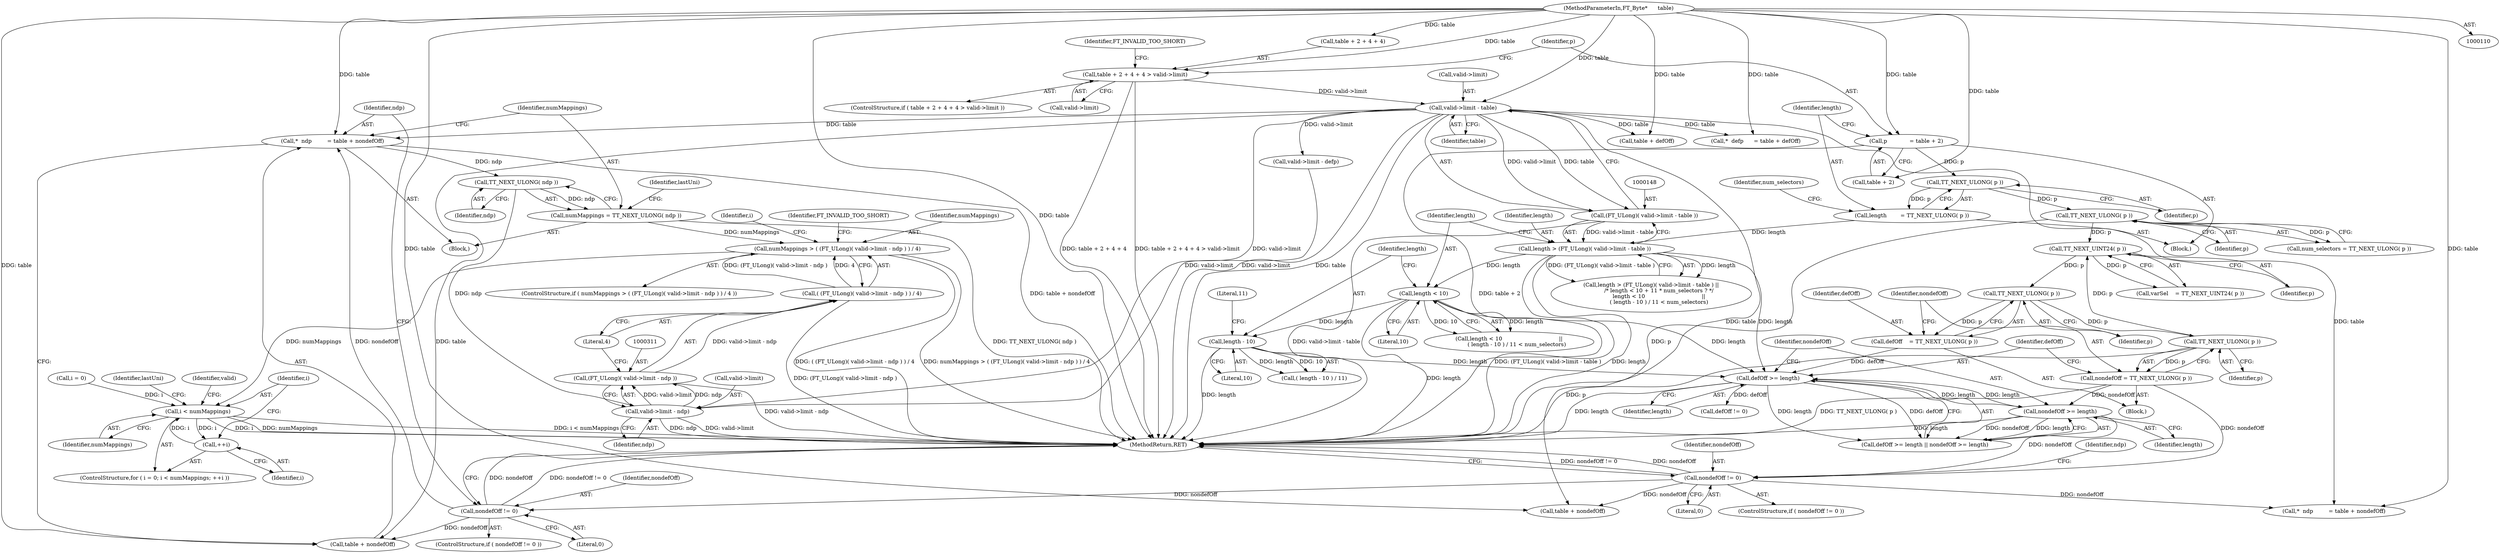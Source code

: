 digraph "0_savannah_57cbb8c148999ba8f14ed53435fc071ac9953afd@integer" {
"1000291" [label="(Call,*  ndp         = table + nondefOff)"];
"1000111" [label="(MethodParameterIn,FT_Byte*      table)"];
"1000149" [label="(Call,valid->limit - table)"];
"1000118" [label="(Call,table + 2 + 4 + 4 > valid->limit)"];
"1000286" [label="(Call,nondefOff != 0)"];
"1000270" [label="(Call,nondefOff != 0)"];
"1000193" [label="(Call,nondefOff = TT_NEXT_ULONG( p ))"];
"1000195" [label="(Call,TT_NEXT_ULONG( p ))"];
"1000190" [label="(Call,TT_NEXT_ULONG( p ))"];
"1000185" [label="(Call,TT_NEXT_UINT24( p ))"];
"1000141" [label="(Call,TT_NEXT_ULONG( p ))"];
"1000137" [label="(Call,TT_NEXT_ULONG( p ))"];
"1000130" [label="(Call,p             = table + 2)"];
"1000202" [label="(Call,nondefOff >= length)"];
"1000199" [label="(Call,defOff >= length)"];
"1000188" [label="(Call,defOff    = TT_NEXT_ULONG( p ))"];
"1000155" [label="(Call,length < 10)"];
"1000145" [label="(Call,length > (FT_ULong)( valid->limit - table ))"];
"1000135" [label="(Call,length        = TT_NEXT_ULONG( p ))"];
"1000147" [label="(Call,(FT_ULong)( valid->limit - table ))"];
"1000160" [label="(Call,length - 10)"];
"1000299" [label="(Call,TT_NEXT_ULONG( ndp ))"];
"1000297" [label="(Call,numMappings = TT_NEXT_ULONG( ndp ))"];
"1000307" [label="(Call,numMappings > ( (FT_ULong)( valid->limit - ndp ) ) / 4)"];
"1000323" [label="(Call,i < numMappings)"];
"1000326" [label="(Call,++i)"];
"1000312" [label="(Call,valid->limit - ndp)"];
"1000310" [label="(Call,(FT_ULong)( valid->limit - ndp ))"];
"1000309" [label="(Call,( (FT_ULong)( valid->limit - ndp ) ) / 4)"];
"1000129" [label="(Identifier,FT_INVALID_TOO_SHORT)"];
"1000119" [label="(Call,table + 2 + 4 + 4)"];
"1000243" [label="(Call,valid->limit - defp)"];
"1000293" [label="(Call,table + nondefOff)"];
"1000202" [label="(Call,nondefOff >= length)"];
"1000325" [label="(Identifier,numMappings)"];
"1000160" [label="(Call,length - 10)"];
"1000298" [label="(Identifier,numMappings)"];
"1000132" [label="(Call,table + 2)"];
"1000224" [label="(Call,table + defOff)"];
"1000201" [label="(Identifier,length)"];
"1000324" [label="(Identifier,i)"];
"1000155" [label="(Call,length < 10)"];
"1000289" [label="(Block,)"];
"1000270" [label="(Call,nondefOff != 0)"];
"1000126" [label="(Call,valid->limit)"];
"1000272" [label="(Literal,0)"];
"1000138" [label="(Identifier,p)"];
"1000285" [label="(ControlStructure,if ( nondefOff != 0 ))"];
"1000195" [label="(Call,TT_NEXT_ULONG( p ))"];
"1000154" [label="(Call,length < 10                                 ||\n         ( length - 10 ) / 11 < num_selectors)"];
"1000306" [label="(ControlStructure,if ( numMappings > ( (FT_ULong)( valid->limit - ndp ) ) / 4 ))"];
"1000193" [label="(Call,nondefOff = TT_NEXT_ULONG( p ))"];
"1000142" [label="(Identifier,p)"];
"1000291" [label="(Call,*  ndp         = table + nondefOff)"];
"1000269" [label="(ControlStructure,if ( nondefOff != 0 ))"];
"1000118" [label="(Call,table + 2 + 4 + 4 > valid->limit)"];
"1000297" [label="(Call,numMappings = TT_NEXT_ULONG( ndp ))"];
"1000149" [label="(Call,valid->limit - table)"];
"1000317" [label="(Literal,4)"];
"1000345" [label="(MethodReturn,RET)"];
"1000288" [label="(Literal,0)"];
"1000312" [label="(Call,valid->limit - ndp)"];
"1000276" [label="(Identifier,ndp)"];
"1000186" [label="(Identifier,p)"];
"1000287" [label="(Identifier,nondefOff)"];
"1000136" [label="(Identifier,length)"];
"1000299" [label="(Call,TT_NEXT_ULONG( ndp ))"];
"1000275" [label="(Call,*  ndp         = table + nondefOff)"];
"1000318" [label="(Identifier,FT_INVALID_TOO_SHORT)"];
"1000194" [label="(Identifier,nondefOff)"];
"1000217" [label="(Call,defOff != 0)"];
"1000183" [label="(Call,varSel    = TT_NEXT_UINT24( p ))"];
"1000130" [label="(Call,p             = table + 2)"];
"1000111" [label="(MethodParameterIn,FT_Byte*      table)"];
"1000271" [label="(Identifier,nondefOff)"];
"1000113" [label="(Block,)"];
"1000310" [label="(Call,(FT_ULong)( valid->limit - ndp ))"];
"1000323" [label="(Call,i < numMappings)"];
"1000286" [label="(Call,nondefOff != 0)"];
"1000300" [label="(Identifier,ndp)"];
"1000320" [label="(Call,i = 0)"];
"1000307" [label="(Call,numMappings > ( (FT_ULong)( valid->limit - ndp ) ) / 4)"];
"1000159" [label="(Call,( length - 10 ) / 11)"];
"1000162" [label="(Literal,10)"];
"1000156" [label="(Identifier,length)"];
"1000326" [label="(Call,++i)"];
"1000144" [label="(Call,length > (FT_ULong)( valid->limit - table ) ||\n         /* length < 10 + 11 * num_selectors ? */\n         length < 10                                 ||\n         ( length - 10 ) / 11 < num_selectors)"];
"1000189" [label="(Identifier,defOff)"];
"1000313" [label="(Call,valid->limit)"];
"1000292" [label="(Identifier,ndp)"];
"1000147" [label="(Call,(FT_ULong)( valid->limit - table ))"];
"1000117" [label="(ControlStructure,if ( table + 2 + 4 + 4 > valid->limit ))"];
"1000141" [label="(Call,TT_NEXT_ULONG( p ))"];
"1000150" [label="(Call,valid->limit)"];
"1000308" [label="(Identifier,numMappings)"];
"1000222" [label="(Call,*  defp      = table + defOff)"];
"1000191" [label="(Identifier,p)"];
"1000190" [label="(Call,TT_NEXT_ULONG( p ))"];
"1000319" [label="(ControlStructure,for ( i = 0; i < numMappings; ++i ))"];
"1000327" [label="(Identifier,i)"];
"1000204" [label="(Identifier,length)"];
"1000137" [label="(Call,TT_NEXT_ULONG( p ))"];
"1000140" [label="(Identifier,num_selectors)"];
"1000153" [label="(Identifier,table)"];
"1000316" [label="(Identifier,ndp)"];
"1000145" [label="(Call,length > (FT_ULong)( valid->limit - table ))"];
"1000199" [label="(Call,defOff >= length)"];
"1000139" [label="(Call,num_selectors = TT_NEXT_ULONG( p ))"];
"1000321" [label="(Identifier,i)"];
"1000200" [label="(Identifier,defOff)"];
"1000161" [label="(Identifier,length)"];
"1000163" [label="(Literal,11)"];
"1000203" [label="(Identifier,nondefOff)"];
"1000157" [label="(Literal,10)"];
"1000185" [label="(Call,TT_NEXT_UINT24( p ))"];
"1000181" [label="(Block,)"];
"1000135" [label="(Call,length        = TT_NEXT_ULONG( p ))"];
"1000198" [label="(Call,defOff >= length || nondefOff >= length)"];
"1000304" [label="(Identifier,lastUni)"];
"1000188" [label="(Call,defOff    = TT_NEXT_ULONG( p ))"];
"1000196" [label="(Identifier,p)"];
"1000329" [label="(Identifier,lastUni)"];
"1000131" [label="(Identifier,p)"];
"1000146" [label="(Identifier,length)"];
"1000337" [label="(Identifier,valid)"];
"1000277" [label="(Call,table + nondefOff)"];
"1000309" [label="(Call,( (FT_ULong)( valid->limit - ndp ) ) / 4)"];
"1000291" -> "1000289"  [label="AST: "];
"1000291" -> "1000293"  [label="CFG: "];
"1000292" -> "1000291"  [label="AST: "];
"1000293" -> "1000291"  [label="AST: "];
"1000298" -> "1000291"  [label="CFG: "];
"1000291" -> "1000345"  [label="DDG: table + nondefOff"];
"1000111" -> "1000291"  [label="DDG: table"];
"1000149" -> "1000291"  [label="DDG: table"];
"1000286" -> "1000291"  [label="DDG: nondefOff"];
"1000291" -> "1000299"  [label="DDG: ndp"];
"1000111" -> "1000110"  [label="AST: "];
"1000111" -> "1000345"  [label="DDG: table"];
"1000111" -> "1000118"  [label="DDG: table"];
"1000111" -> "1000119"  [label="DDG: table"];
"1000111" -> "1000130"  [label="DDG: table"];
"1000111" -> "1000132"  [label="DDG: table"];
"1000111" -> "1000149"  [label="DDG: table"];
"1000111" -> "1000222"  [label="DDG: table"];
"1000111" -> "1000224"  [label="DDG: table"];
"1000111" -> "1000275"  [label="DDG: table"];
"1000111" -> "1000277"  [label="DDG: table"];
"1000111" -> "1000293"  [label="DDG: table"];
"1000149" -> "1000147"  [label="AST: "];
"1000149" -> "1000153"  [label="CFG: "];
"1000150" -> "1000149"  [label="AST: "];
"1000153" -> "1000149"  [label="AST: "];
"1000147" -> "1000149"  [label="CFG: "];
"1000149" -> "1000345"  [label="DDG: table"];
"1000149" -> "1000345"  [label="DDG: valid->limit"];
"1000149" -> "1000147"  [label="DDG: valid->limit"];
"1000149" -> "1000147"  [label="DDG: table"];
"1000118" -> "1000149"  [label="DDG: valid->limit"];
"1000149" -> "1000222"  [label="DDG: table"];
"1000149" -> "1000224"  [label="DDG: table"];
"1000149" -> "1000243"  [label="DDG: valid->limit"];
"1000149" -> "1000275"  [label="DDG: table"];
"1000149" -> "1000277"  [label="DDG: table"];
"1000149" -> "1000293"  [label="DDG: table"];
"1000149" -> "1000312"  [label="DDG: valid->limit"];
"1000118" -> "1000117"  [label="AST: "];
"1000118" -> "1000126"  [label="CFG: "];
"1000119" -> "1000118"  [label="AST: "];
"1000126" -> "1000118"  [label="AST: "];
"1000129" -> "1000118"  [label="CFG: "];
"1000131" -> "1000118"  [label="CFG: "];
"1000118" -> "1000345"  [label="DDG: table + 2 + 4 + 4 > valid->limit"];
"1000118" -> "1000345"  [label="DDG: table + 2 + 4 + 4"];
"1000286" -> "1000285"  [label="AST: "];
"1000286" -> "1000288"  [label="CFG: "];
"1000287" -> "1000286"  [label="AST: "];
"1000288" -> "1000286"  [label="AST: "];
"1000292" -> "1000286"  [label="CFG: "];
"1000345" -> "1000286"  [label="CFG: "];
"1000286" -> "1000345"  [label="DDG: nondefOff != 0"];
"1000286" -> "1000345"  [label="DDG: nondefOff"];
"1000270" -> "1000286"  [label="DDG: nondefOff"];
"1000286" -> "1000293"  [label="DDG: nondefOff"];
"1000270" -> "1000269"  [label="AST: "];
"1000270" -> "1000272"  [label="CFG: "];
"1000271" -> "1000270"  [label="AST: "];
"1000272" -> "1000270"  [label="AST: "];
"1000276" -> "1000270"  [label="CFG: "];
"1000345" -> "1000270"  [label="CFG: "];
"1000270" -> "1000345"  [label="DDG: nondefOff != 0"];
"1000270" -> "1000345"  [label="DDG: nondefOff"];
"1000193" -> "1000270"  [label="DDG: nondefOff"];
"1000202" -> "1000270"  [label="DDG: nondefOff"];
"1000270" -> "1000275"  [label="DDG: nondefOff"];
"1000270" -> "1000277"  [label="DDG: nondefOff"];
"1000193" -> "1000181"  [label="AST: "];
"1000193" -> "1000195"  [label="CFG: "];
"1000194" -> "1000193"  [label="AST: "];
"1000195" -> "1000193"  [label="AST: "];
"1000200" -> "1000193"  [label="CFG: "];
"1000193" -> "1000345"  [label="DDG: TT_NEXT_ULONG( p )"];
"1000195" -> "1000193"  [label="DDG: p"];
"1000193" -> "1000202"  [label="DDG: nondefOff"];
"1000195" -> "1000196"  [label="CFG: "];
"1000196" -> "1000195"  [label="AST: "];
"1000195" -> "1000345"  [label="DDG: p"];
"1000195" -> "1000185"  [label="DDG: p"];
"1000190" -> "1000195"  [label="DDG: p"];
"1000190" -> "1000188"  [label="AST: "];
"1000190" -> "1000191"  [label="CFG: "];
"1000191" -> "1000190"  [label="AST: "];
"1000188" -> "1000190"  [label="CFG: "];
"1000190" -> "1000188"  [label="DDG: p"];
"1000185" -> "1000190"  [label="DDG: p"];
"1000185" -> "1000183"  [label="AST: "];
"1000185" -> "1000186"  [label="CFG: "];
"1000186" -> "1000185"  [label="AST: "];
"1000183" -> "1000185"  [label="CFG: "];
"1000185" -> "1000183"  [label="DDG: p"];
"1000141" -> "1000185"  [label="DDG: p"];
"1000141" -> "1000139"  [label="AST: "];
"1000141" -> "1000142"  [label="CFG: "];
"1000142" -> "1000141"  [label="AST: "];
"1000139" -> "1000141"  [label="CFG: "];
"1000141" -> "1000345"  [label="DDG: p"];
"1000141" -> "1000139"  [label="DDG: p"];
"1000137" -> "1000141"  [label="DDG: p"];
"1000137" -> "1000135"  [label="AST: "];
"1000137" -> "1000138"  [label="CFG: "];
"1000138" -> "1000137"  [label="AST: "];
"1000135" -> "1000137"  [label="CFG: "];
"1000137" -> "1000135"  [label="DDG: p"];
"1000130" -> "1000137"  [label="DDG: p"];
"1000130" -> "1000113"  [label="AST: "];
"1000130" -> "1000132"  [label="CFG: "];
"1000131" -> "1000130"  [label="AST: "];
"1000132" -> "1000130"  [label="AST: "];
"1000136" -> "1000130"  [label="CFG: "];
"1000130" -> "1000345"  [label="DDG: table + 2"];
"1000202" -> "1000198"  [label="AST: "];
"1000202" -> "1000204"  [label="CFG: "];
"1000203" -> "1000202"  [label="AST: "];
"1000204" -> "1000202"  [label="AST: "];
"1000198" -> "1000202"  [label="CFG: "];
"1000202" -> "1000345"  [label="DDG: length"];
"1000202" -> "1000199"  [label="DDG: length"];
"1000202" -> "1000198"  [label="DDG: nondefOff"];
"1000202" -> "1000198"  [label="DDG: length"];
"1000199" -> "1000202"  [label="DDG: length"];
"1000199" -> "1000198"  [label="AST: "];
"1000199" -> "1000201"  [label="CFG: "];
"1000200" -> "1000199"  [label="AST: "];
"1000201" -> "1000199"  [label="AST: "];
"1000203" -> "1000199"  [label="CFG: "];
"1000198" -> "1000199"  [label="CFG: "];
"1000199" -> "1000345"  [label="DDG: length"];
"1000199" -> "1000198"  [label="DDG: defOff"];
"1000199" -> "1000198"  [label="DDG: length"];
"1000188" -> "1000199"  [label="DDG: defOff"];
"1000155" -> "1000199"  [label="DDG: length"];
"1000145" -> "1000199"  [label="DDG: length"];
"1000160" -> "1000199"  [label="DDG: length"];
"1000199" -> "1000217"  [label="DDG: defOff"];
"1000188" -> "1000181"  [label="AST: "];
"1000189" -> "1000188"  [label="AST: "];
"1000194" -> "1000188"  [label="CFG: "];
"1000155" -> "1000154"  [label="AST: "];
"1000155" -> "1000157"  [label="CFG: "];
"1000156" -> "1000155"  [label="AST: "];
"1000157" -> "1000155"  [label="AST: "];
"1000161" -> "1000155"  [label="CFG: "];
"1000154" -> "1000155"  [label="CFG: "];
"1000155" -> "1000345"  [label="DDG: length"];
"1000155" -> "1000154"  [label="DDG: length"];
"1000155" -> "1000154"  [label="DDG: 10"];
"1000145" -> "1000155"  [label="DDG: length"];
"1000155" -> "1000160"  [label="DDG: length"];
"1000145" -> "1000144"  [label="AST: "];
"1000145" -> "1000147"  [label="CFG: "];
"1000146" -> "1000145"  [label="AST: "];
"1000147" -> "1000145"  [label="AST: "];
"1000156" -> "1000145"  [label="CFG: "];
"1000144" -> "1000145"  [label="CFG: "];
"1000145" -> "1000345"  [label="DDG: length"];
"1000145" -> "1000345"  [label="DDG: (FT_ULong)( valid->limit - table )"];
"1000145" -> "1000144"  [label="DDG: length"];
"1000145" -> "1000144"  [label="DDG: (FT_ULong)( valid->limit - table )"];
"1000135" -> "1000145"  [label="DDG: length"];
"1000147" -> "1000145"  [label="DDG: valid->limit - table"];
"1000135" -> "1000113"  [label="AST: "];
"1000136" -> "1000135"  [label="AST: "];
"1000140" -> "1000135"  [label="CFG: "];
"1000148" -> "1000147"  [label="AST: "];
"1000147" -> "1000345"  [label="DDG: valid->limit - table"];
"1000160" -> "1000159"  [label="AST: "];
"1000160" -> "1000162"  [label="CFG: "];
"1000161" -> "1000160"  [label="AST: "];
"1000162" -> "1000160"  [label="AST: "];
"1000163" -> "1000160"  [label="CFG: "];
"1000160" -> "1000345"  [label="DDG: length"];
"1000160" -> "1000159"  [label="DDG: length"];
"1000160" -> "1000159"  [label="DDG: 10"];
"1000299" -> "1000297"  [label="AST: "];
"1000299" -> "1000300"  [label="CFG: "];
"1000300" -> "1000299"  [label="AST: "];
"1000297" -> "1000299"  [label="CFG: "];
"1000299" -> "1000297"  [label="DDG: ndp"];
"1000299" -> "1000312"  [label="DDG: ndp"];
"1000297" -> "1000289"  [label="AST: "];
"1000298" -> "1000297"  [label="AST: "];
"1000304" -> "1000297"  [label="CFG: "];
"1000297" -> "1000345"  [label="DDG: TT_NEXT_ULONG( ndp )"];
"1000297" -> "1000307"  [label="DDG: numMappings"];
"1000307" -> "1000306"  [label="AST: "];
"1000307" -> "1000309"  [label="CFG: "];
"1000308" -> "1000307"  [label="AST: "];
"1000309" -> "1000307"  [label="AST: "];
"1000318" -> "1000307"  [label="CFG: "];
"1000321" -> "1000307"  [label="CFG: "];
"1000307" -> "1000345"  [label="DDG: ( (FT_ULong)( valid->limit - ndp ) ) / 4"];
"1000307" -> "1000345"  [label="DDG: numMappings > ( (FT_ULong)( valid->limit - ndp ) ) / 4"];
"1000309" -> "1000307"  [label="DDG: (FT_ULong)( valid->limit - ndp )"];
"1000309" -> "1000307"  [label="DDG: 4"];
"1000307" -> "1000323"  [label="DDG: numMappings"];
"1000323" -> "1000319"  [label="AST: "];
"1000323" -> "1000325"  [label="CFG: "];
"1000324" -> "1000323"  [label="AST: "];
"1000325" -> "1000323"  [label="AST: "];
"1000329" -> "1000323"  [label="CFG: "];
"1000337" -> "1000323"  [label="CFG: "];
"1000323" -> "1000345"  [label="DDG: i"];
"1000323" -> "1000345"  [label="DDG: numMappings"];
"1000323" -> "1000345"  [label="DDG: i < numMappings"];
"1000326" -> "1000323"  [label="DDG: i"];
"1000320" -> "1000323"  [label="DDG: i"];
"1000323" -> "1000326"  [label="DDG: i"];
"1000326" -> "1000319"  [label="AST: "];
"1000326" -> "1000327"  [label="CFG: "];
"1000327" -> "1000326"  [label="AST: "];
"1000324" -> "1000326"  [label="CFG: "];
"1000312" -> "1000310"  [label="AST: "];
"1000312" -> "1000316"  [label="CFG: "];
"1000313" -> "1000312"  [label="AST: "];
"1000316" -> "1000312"  [label="AST: "];
"1000310" -> "1000312"  [label="CFG: "];
"1000312" -> "1000345"  [label="DDG: ndp"];
"1000312" -> "1000345"  [label="DDG: valid->limit"];
"1000312" -> "1000310"  [label="DDG: valid->limit"];
"1000312" -> "1000310"  [label="DDG: ndp"];
"1000243" -> "1000312"  [label="DDG: valid->limit"];
"1000310" -> "1000309"  [label="AST: "];
"1000311" -> "1000310"  [label="AST: "];
"1000317" -> "1000310"  [label="CFG: "];
"1000310" -> "1000345"  [label="DDG: valid->limit - ndp"];
"1000310" -> "1000309"  [label="DDG: valid->limit - ndp"];
"1000309" -> "1000317"  [label="CFG: "];
"1000317" -> "1000309"  [label="AST: "];
"1000309" -> "1000345"  [label="DDG: (FT_ULong)( valid->limit - ndp )"];
}
